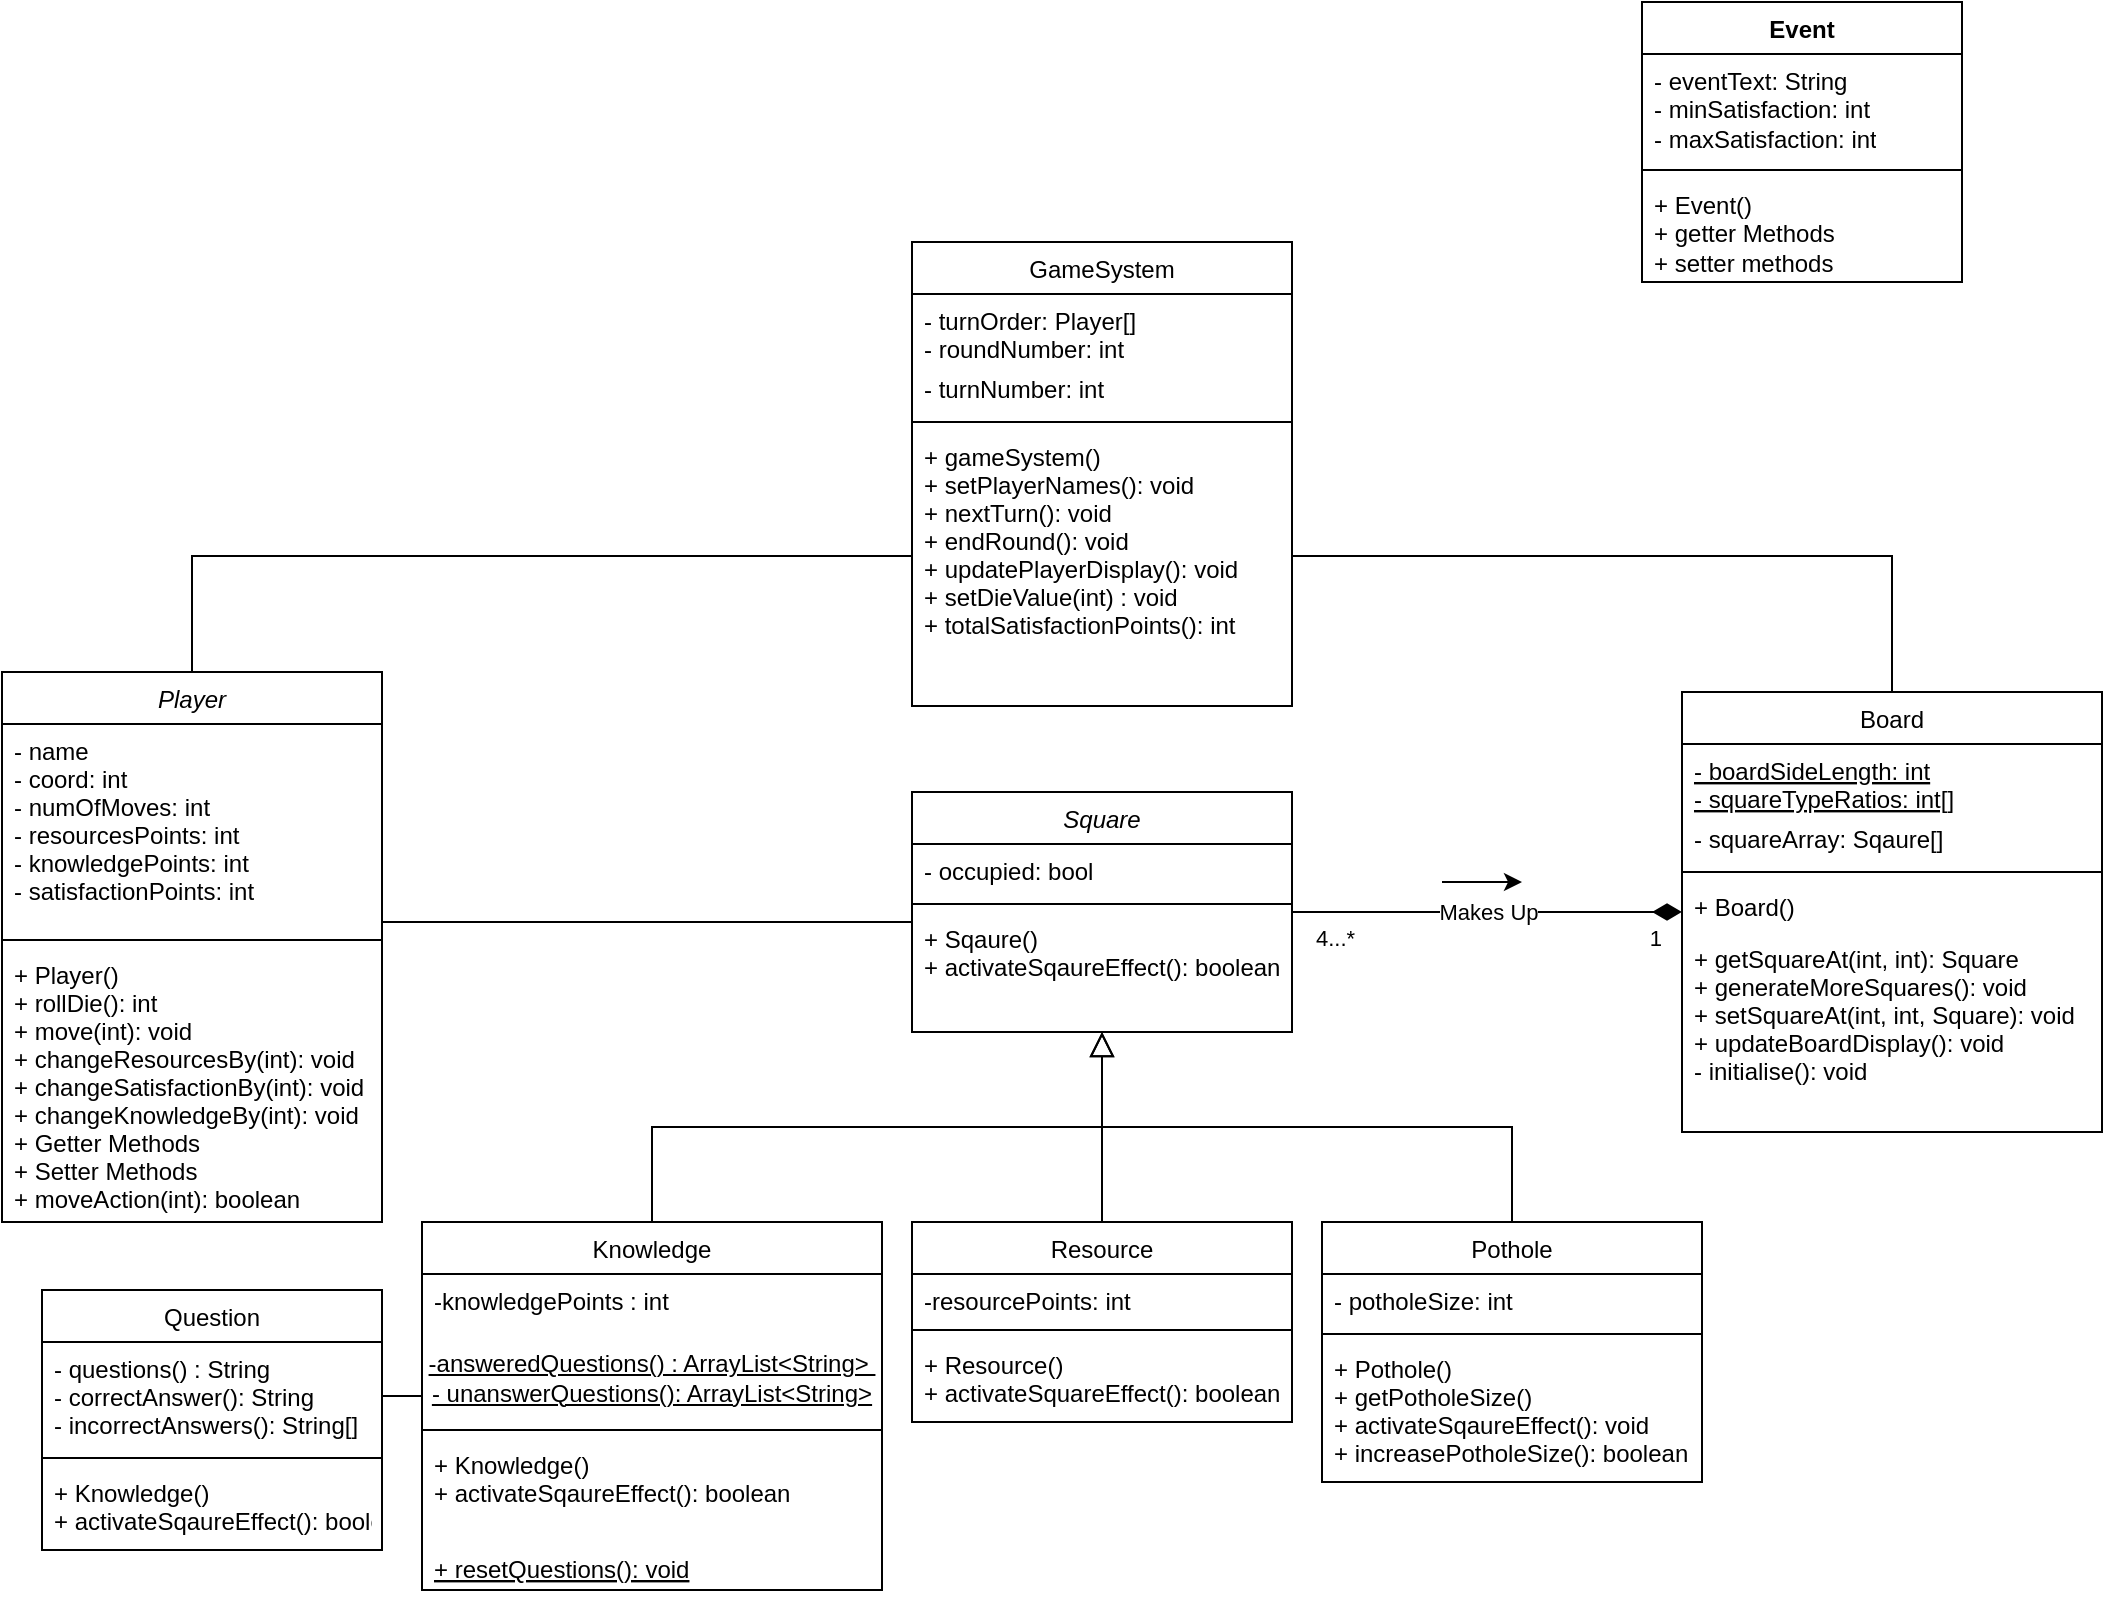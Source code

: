 <mxfile>
    <diagram id="C5RBs43oDa-KdzZeNtuy" name="Page-1">
        <mxGraphModel dx="2052" dy="1785" grid="1" gridSize="10" guides="1" tooltips="1" connect="1" arrows="1" fold="1" page="1" pageScale="1" pageWidth="827" pageHeight="1169" math="0" shadow="0">
            <root>
                <mxCell id="WIyWlLk6GJQsqaUBKTNV-0"/>
                <mxCell id="WIyWlLk6GJQsqaUBKTNV-1" parent="WIyWlLk6GJQsqaUBKTNV-0"/>
                <mxCell id="zkfFHV4jXpPFQw0GAbJ--0" value="Square" style="swimlane;fontStyle=2;align=center;verticalAlign=top;childLayout=stackLayout;horizontal=1;startSize=26;horizontalStack=0;resizeParent=1;resizeLast=0;collapsible=1;marginBottom=0;rounded=0;shadow=0;strokeWidth=1;" parent="WIyWlLk6GJQsqaUBKTNV-1" vertex="1">
                    <mxGeometry x="215" y="145" width="190" height="120" as="geometry">
                        <mxRectangle x="230" y="140" width="160" height="26" as="alternateBounds"/>
                    </mxGeometry>
                </mxCell>
                <mxCell id="zkfFHV4jXpPFQw0GAbJ--1" value="- occupied: bool" style="text;align=left;verticalAlign=top;spacingLeft=4;spacingRight=4;overflow=hidden;rotatable=0;points=[[0,0.5],[1,0.5]];portConstraint=eastwest;" parent="zkfFHV4jXpPFQw0GAbJ--0" vertex="1">
                    <mxGeometry y="26" width="190" height="26" as="geometry"/>
                </mxCell>
                <mxCell id="zkfFHV4jXpPFQw0GAbJ--4" value="" style="line;html=1;strokeWidth=1;align=left;verticalAlign=middle;spacingTop=-1;spacingLeft=3;spacingRight=3;rotatable=0;labelPosition=right;points=[];portConstraint=eastwest;" parent="zkfFHV4jXpPFQw0GAbJ--0" vertex="1">
                    <mxGeometry y="52" width="190" height="8" as="geometry"/>
                </mxCell>
                <mxCell id="zkfFHV4jXpPFQw0GAbJ--5" value="+ Sqaure()&#10;+ activateSqaureEffect(): boolean" style="text;align=left;verticalAlign=top;spacingLeft=4;spacingRight=4;overflow=hidden;rotatable=0;points=[[0,0.5],[1,0.5]];portConstraint=eastwest;" parent="zkfFHV4jXpPFQw0GAbJ--0" vertex="1">
                    <mxGeometry y="60" width="190" height="40" as="geometry"/>
                </mxCell>
                <mxCell id="zkfFHV4jXpPFQw0GAbJ--6" value="Knowledge" style="swimlane;fontStyle=0;align=center;verticalAlign=top;childLayout=stackLayout;horizontal=1;startSize=26;horizontalStack=0;resizeParent=1;resizeLast=0;collapsible=1;marginBottom=0;rounded=0;shadow=0;strokeWidth=1;" parent="WIyWlLk6GJQsqaUBKTNV-1" vertex="1">
                    <mxGeometry x="-30" y="360" width="230" height="184" as="geometry">
                        <mxRectangle x="130" y="380" width="160" height="26" as="alternateBounds"/>
                    </mxGeometry>
                </mxCell>
                <mxCell id="zkfFHV4jXpPFQw0GAbJ--8" value="-knowledgePoints : int&#10;" style="text;align=left;verticalAlign=top;spacingLeft=4;spacingRight=4;overflow=hidden;rotatable=0;points=[[0,0.5],[1,0.5]];portConstraint=eastwest;rounded=0;shadow=0;html=0;fontStyle=0" parent="zkfFHV4jXpPFQw0GAbJ--6" vertex="1">
                    <mxGeometry y="26" width="230" height="30" as="geometry"/>
                </mxCell>
                <mxCell id="tvutdW0yKNzAz1rQVRtP-0" value="&lt;u&gt;-answeredQuestions() : ArrayList&amp;lt;String&amp;gt;&amp;nbsp;&lt;/u&gt;&lt;div&gt;&lt;u&gt;- unanswerQuestions(): ArrayList&amp;lt;String&amp;gt;&lt;/u&gt;&lt;/div&gt;" style="text;html=1;align=center;verticalAlign=middle;whiteSpace=wrap;rounded=0;" parent="zkfFHV4jXpPFQw0GAbJ--6" vertex="1">
                    <mxGeometry y="56" width="230" height="44" as="geometry"/>
                </mxCell>
                <mxCell id="zkfFHV4jXpPFQw0GAbJ--9" value="" style="line;html=1;strokeWidth=1;align=left;verticalAlign=middle;spacingTop=-1;spacingLeft=3;spacingRight=3;rotatable=0;labelPosition=right;points=[];portConstraint=eastwest;" parent="zkfFHV4jXpPFQw0GAbJ--6" vertex="1">
                    <mxGeometry y="100" width="230" height="8" as="geometry"/>
                </mxCell>
                <mxCell id="zkfFHV4jXpPFQw0GAbJ--11" value="+ Knowledge()&#10;+ activateSqaureEffect(): boolean&#10;" style="text;align=left;verticalAlign=top;spacingLeft=4;spacingRight=4;overflow=hidden;rotatable=0;points=[[0,0.5],[1,0.5]];portConstraint=eastwest;fontStyle=0" parent="zkfFHV4jXpPFQw0GAbJ--6" vertex="1">
                    <mxGeometry y="108" width="230" height="52" as="geometry"/>
                </mxCell>
                <mxCell id="n6jKxMqCCG3yjD-b-ZIc-4" value="+ resetQuestions(): void" style="text;align=left;verticalAlign=top;spacingLeft=4;spacingRight=4;overflow=hidden;rotatable=0;points=[[0,0.5],[1,0.5]];portConstraint=eastwest;rounded=0;shadow=0;html=0;fontStyle=4" parent="zkfFHV4jXpPFQw0GAbJ--6" vertex="1">
                    <mxGeometry y="160" width="230" height="24" as="geometry"/>
                </mxCell>
                <mxCell id="zkfFHV4jXpPFQw0GAbJ--12" value="" style="endArrow=block;endSize=10;endFill=0;shadow=0;strokeWidth=1;rounded=0;curved=0;edgeStyle=elbowEdgeStyle;elbow=vertical;" parent="WIyWlLk6GJQsqaUBKTNV-1" source="zkfFHV4jXpPFQw0GAbJ--6" target="zkfFHV4jXpPFQw0GAbJ--0" edge="1">
                    <mxGeometry width="160" relative="1" as="geometry">
                        <mxPoint x="200" y="203" as="sourcePoint"/>
                        <mxPoint x="200" y="203" as="targetPoint"/>
                    </mxGeometry>
                </mxCell>
                <mxCell id="zkfFHV4jXpPFQw0GAbJ--13" value="Pothole" style="swimlane;fontStyle=0;align=center;verticalAlign=top;childLayout=stackLayout;horizontal=1;startSize=26;horizontalStack=0;resizeParent=1;resizeLast=0;collapsible=1;marginBottom=0;rounded=0;shadow=0;strokeWidth=1;" parent="WIyWlLk6GJQsqaUBKTNV-1" vertex="1">
                    <mxGeometry x="420" y="360" width="190" height="130" as="geometry">
                        <mxRectangle x="340" y="380" width="170" height="26" as="alternateBounds"/>
                    </mxGeometry>
                </mxCell>
                <mxCell id="zkfFHV4jXpPFQw0GAbJ--14" value="- potholeSize: int" style="text;align=left;verticalAlign=top;spacingLeft=4;spacingRight=4;overflow=hidden;rotatable=0;points=[[0,0.5],[1,0.5]];portConstraint=eastwest;" parent="zkfFHV4jXpPFQw0GAbJ--13" vertex="1">
                    <mxGeometry y="26" width="190" height="26" as="geometry"/>
                </mxCell>
                <mxCell id="zkfFHV4jXpPFQw0GAbJ--15" value="" style="line;html=1;strokeWidth=1;align=left;verticalAlign=middle;spacingTop=-1;spacingLeft=3;spacingRight=3;rotatable=0;labelPosition=right;points=[];portConstraint=eastwest;" parent="zkfFHV4jXpPFQw0GAbJ--13" vertex="1">
                    <mxGeometry y="52" width="190" height="8" as="geometry"/>
                </mxCell>
                <mxCell id="RARG5RGRjb6oG-_tyjwV-2" value="+ Pothole()&#10;+ getPotholeSize()&#10;+ activateSqaureEffect(): void&#10;+ increasePotholeSize(): boolean" style="text;align=left;verticalAlign=top;spacingLeft=4;spacingRight=4;overflow=hidden;rotatable=0;points=[[0,0.5],[1,0.5]];portConstraint=eastwest;" parent="zkfFHV4jXpPFQw0GAbJ--13" vertex="1">
                    <mxGeometry y="60" width="190" height="70" as="geometry"/>
                </mxCell>
                <mxCell id="zkfFHV4jXpPFQw0GAbJ--16" value="" style="endArrow=block;endSize=10;endFill=0;shadow=0;strokeWidth=1;rounded=0;curved=0;edgeStyle=elbowEdgeStyle;elbow=vertical;" parent="WIyWlLk6GJQsqaUBKTNV-1" source="zkfFHV4jXpPFQw0GAbJ--13" target="zkfFHV4jXpPFQw0GAbJ--0" edge="1">
                    <mxGeometry width="160" relative="1" as="geometry">
                        <mxPoint x="210" y="373" as="sourcePoint"/>
                        <mxPoint x="310" y="271" as="targetPoint"/>
                    </mxGeometry>
                </mxCell>
                <mxCell id="zkfFHV4jXpPFQw0GAbJ--17" value="Board" style="swimlane;fontStyle=0;align=center;verticalAlign=top;childLayout=stackLayout;horizontal=1;startSize=26;horizontalStack=0;resizeParent=1;resizeLast=0;collapsible=1;marginBottom=0;rounded=0;shadow=0;strokeWidth=1;" parent="WIyWlLk6GJQsqaUBKTNV-1" vertex="1">
                    <mxGeometry x="600" y="95" width="210" height="220" as="geometry">
                        <mxRectangle x="550" y="140" width="160" height="26" as="alternateBounds"/>
                    </mxGeometry>
                </mxCell>
                <mxCell id="zkfFHV4jXpPFQw0GAbJ--18" value="- boardSideLength: int&#10;- squareTypeRatios: int[]" style="text;align=left;verticalAlign=top;spacingLeft=4;spacingRight=4;overflow=hidden;rotatable=0;points=[[0,0.5],[1,0.5]];portConstraint=eastwest;fontStyle=4" parent="zkfFHV4jXpPFQw0GAbJ--17" vertex="1">
                    <mxGeometry y="26" width="210" height="34" as="geometry"/>
                </mxCell>
                <mxCell id="zkfFHV4jXpPFQw0GAbJ--19" value="- squareArray: Sqaure[]" style="text;align=left;verticalAlign=top;spacingLeft=4;spacingRight=4;overflow=hidden;rotatable=0;points=[[0,0.5],[1,0.5]];portConstraint=eastwest;rounded=0;shadow=0;html=0;" parent="zkfFHV4jXpPFQw0GAbJ--17" vertex="1">
                    <mxGeometry y="60" width="210" height="26" as="geometry"/>
                </mxCell>
                <mxCell id="zkfFHV4jXpPFQw0GAbJ--23" value="" style="line;html=1;strokeWidth=1;align=left;verticalAlign=middle;spacingTop=-1;spacingLeft=3;spacingRight=3;rotatable=0;labelPosition=right;points=[];portConstraint=eastwest;" parent="zkfFHV4jXpPFQw0GAbJ--17" vertex="1">
                    <mxGeometry y="86" width="210" height="8" as="geometry"/>
                </mxCell>
                <mxCell id="zkfFHV4jXpPFQw0GAbJ--24" value="+ Board()" style="text;align=left;verticalAlign=top;spacingLeft=4;spacingRight=4;overflow=hidden;rotatable=0;points=[[0,0.5],[1,0.5]];portConstraint=eastwest;" parent="zkfFHV4jXpPFQw0GAbJ--17" vertex="1">
                    <mxGeometry y="94" width="210" height="26" as="geometry"/>
                </mxCell>
                <mxCell id="zkfFHV4jXpPFQw0GAbJ--25" value="+ getSquareAt(int, int): Square&#10;+ generateMoreSquares(): void&#10;+ setSquareAt(int, int, Square): void&#10;+ updateBoardDisplay(): void&#10;- initialise(): void&#10;" style="text;align=left;verticalAlign=top;spacingLeft=4;spacingRight=4;overflow=hidden;rotatable=0;points=[[0,0.5],[1,0.5]];portConstraint=eastwest;" parent="zkfFHV4jXpPFQw0GAbJ--17" vertex="1">
                    <mxGeometry y="120" width="210" height="100" as="geometry"/>
                </mxCell>
                <mxCell id="RARG5RGRjb6oG-_tyjwV-3" value="Resource" style="swimlane;fontStyle=0;align=center;verticalAlign=top;childLayout=stackLayout;horizontal=1;startSize=26;horizontalStack=0;resizeParent=1;resizeLast=0;collapsible=1;marginBottom=0;rounded=0;shadow=0;strokeWidth=1;" parent="WIyWlLk6GJQsqaUBKTNV-1" vertex="1">
                    <mxGeometry x="215" y="360" width="190" height="100" as="geometry">
                        <mxRectangle x="130" y="380" width="160" height="26" as="alternateBounds"/>
                    </mxGeometry>
                </mxCell>
                <mxCell id="RARG5RGRjb6oG-_tyjwV-4" value="-resourcePoints: int" style="text;align=left;verticalAlign=top;spacingLeft=4;spacingRight=4;overflow=hidden;rotatable=0;points=[[0,0.5],[1,0.5]];portConstraint=eastwest;rounded=0;shadow=0;html=0;" parent="RARG5RGRjb6oG-_tyjwV-3" vertex="1">
                    <mxGeometry y="26" width="190" height="24" as="geometry"/>
                </mxCell>
                <mxCell id="RARG5RGRjb6oG-_tyjwV-5" value="" style="line;html=1;strokeWidth=1;align=left;verticalAlign=middle;spacingTop=-1;spacingLeft=3;spacingRight=3;rotatable=0;labelPosition=right;points=[];portConstraint=eastwest;" parent="RARG5RGRjb6oG-_tyjwV-3" vertex="1">
                    <mxGeometry y="50" width="190" height="8" as="geometry"/>
                </mxCell>
                <mxCell id="RARG5RGRjb6oG-_tyjwV-6" value="+ Resource()&#10;+ activateSquareEffect(): boolean" style="text;align=left;verticalAlign=top;spacingLeft=4;spacingRight=4;overflow=hidden;rotatable=0;points=[[0,0.5],[1,0.5]];portConstraint=eastwest;" parent="RARG5RGRjb6oG-_tyjwV-3" vertex="1">
                    <mxGeometry y="58" width="190" height="40" as="geometry"/>
                </mxCell>
                <mxCell id="RARG5RGRjb6oG-_tyjwV-7" value="" style="endArrow=none;html=1;rounded=0;exitX=0.5;exitY=0;exitDx=0;exitDy=0;" parent="WIyWlLk6GJQsqaUBKTNV-1" source="RARG5RGRjb6oG-_tyjwV-3" edge="1">
                    <mxGeometry width="50" height="50" relative="1" as="geometry">
                        <mxPoint x="350" y="260" as="sourcePoint"/>
                        <mxPoint x="310" y="310" as="targetPoint"/>
                    </mxGeometry>
                </mxCell>
                <mxCell id="RARG5RGRjb6oG-_tyjwV-11" value="Makes Up" style="endArrow=diamondThin;html=1;endSize=12;startArrow=none;startSize=14;startFill=0;edgeStyle=orthogonalEdgeStyle;rounded=0;endFill=1;" parent="WIyWlLk6GJQsqaUBKTNV-1" source="zkfFHV4jXpPFQw0GAbJ--0" target="zkfFHV4jXpPFQw0GAbJ--17" edge="1">
                    <mxGeometry relative="1" as="geometry">
                        <mxPoint x="410" y="240" as="sourcePoint"/>
                        <mxPoint x="570" y="240" as="targetPoint"/>
                        <mxPoint as="offset"/>
                    </mxGeometry>
                </mxCell>
                <mxCell id="RARG5RGRjb6oG-_tyjwV-12" value="4...*" style="edgeLabel;resizable=0;html=1;align=left;verticalAlign=top;" parent="RARG5RGRjb6oG-_tyjwV-11" connectable="0" vertex="1">
                    <mxGeometry x="-1" relative="1" as="geometry">
                        <mxPoint x="10" as="offset"/>
                    </mxGeometry>
                </mxCell>
                <mxCell id="RARG5RGRjb6oG-_tyjwV-13" value="1" style="edgeLabel;resizable=0;html=1;align=right;verticalAlign=top;" parent="RARG5RGRjb6oG-_tyjwV-11" connectable="0" vertex="1">
                    <mxGeometry x="1" relative="1" as="geometry">
                        <mxPoint x="-10" as="offset"/>
                    </mxGeometry>
                </mxCell>
                <mxCell id="RARG5RGRjb6oG-_tyjwV-14" value="" style="endArrow=classic;html=1;rounded=0;" parent="WIyWlLk6GJQsqaUBKTNV-1" edge="1">
                    <mxGeometry width="50" height="50" relative="1" as="geometry">
                        <mxPoint x="480" y="190" as="sourcePoint"/>
                        <mxPoint x="520" y="190" as="targetPoint"/>
                    </mxGeometry>
                </mxCell>
                <mxCell id="RARG5RGRjb6oG-_tyjwV-17" value="Player" style="swimlane;fontStyle=2;align=center;verticalAlign=top;childLayout=stackLayout;horizontal=1;startSize=26;horizontalStack=0;resizeParent=1;resizeLast=0;collapsible=1;marginBottom=0;rounded=0;shadow=0;strokeWidth=1;" parent="WIyWlLk6GJQsqaUBKTNV-1" vertex="1">
                    <mxGeometry x="-240" y="85" width="190" height="275" as="geometry">
                        <mxRectangle x="230" y="140" width="160" height="26" as="alternateBounds"/>
                    </mxGeometry>
                </mxCell>
                <mxCell id="RARG5RGRjb6oG-_tyjwV-18" value="- name&#10;- coord: int&#10;- numOfMoves: int&#10;- resourcesPoints: int&#10;- knowledgePoints: int&#10;- satisfactionPoints: int&#10;" style="text;align=left;verticalAlign=top;spacingLeft=4;spacingRight=4;overflow=hidden;rotatable=0;points=[[0,0.5],[1,0.5]];portConstraint=eastwest;" parent="RARG5RGRjb6oG-_tyjwV-17" vertex="1">
                    <mxGeometry y="26" width="190" height="104" as="geometry"/>
                </mxCell>
                <mxCell id="RARG5RGRjb6oG-_tyjwV-19" value="" style="line;html=1;strokeWidth=1;align=left;verticalAlign=middle;spacingTop=-1;spacingLeft=3;spacingRight=3;rotatable=0;labelPosition=right;points=[];portConstraint=eastwest;" parent="RARG5RGRjb6oG-_tyjwV-17" vertex="1">
                    <mxGeometry y="130" width="190" height="8" as="geometry"/>
                </mxCell>
                <mxCell id="RARG5RGRjb6oG-_tyjwV-20" value="+ Player()&#10;+ rollDie(): int&#10;+ move(int): void&#10;+ changeResourcesBy(int): void&#10;+ changeSatisfactionBy(int): void&#10;+ changeKnowledgeBy(int): void&#10;+ Getter Methods&#10;+ Setter Methods&#10;+ moveAction(int): boolean&#10; " style="text;align=left;verticalAlign=top;spacingLeft=4;spacingRight=4;overflow=hidden;rotatable=0;points=[[0,0.5],[1,0.5]];portConstraint=eastwest;fontColor=#000000;" parent="RARG5RGRjb6oG-_tyjwV-17" vertex="1">
                    <mxGeometry y="138" width="190" height="132" as="geometry"/>
                </mxCell>
                <mxCell id="RARG5RGRjb6oG-_tyjwV-22" value="" style="endArrow=none;html=1;rounded=0;edgeStyle=orthogonalEdgeStyle;" parent="WIyWlLk6GJQsqaUBKTNV-1" source="RARG5RGRjb6oG-_tyjwV-17" target="zkfFHV4jXpPFQw0GAbJ--0" edge="1">
                    <mxGeometry width="50" height="50" relative="1" as="geometry">
                        <mxPoint x="80" y="200" as="sourcePoint"/>
                        <mxPoint x="130" y="150" as="targetPoint"/>
                        <Array as="points">
                            <mxPoint x="110" y="210"/>
                            <mxPoint x="110" y="210"/>
                        </Array>
                    </mxGeometry>
                </mxCell>
                <mxCell id="n6jKxMqCCG3yjD-b-ZIc-0" value="Question" style="swimlane;fontStyle=0;align=center;verticalAlign=top;childLayout=stackLayout;horizontal=1;startSize=26;horizontalStack=0;resizeParent=1;resizeLast=0;collapsible=1;marginBottom=0;rounded=0;shadow=0;strokeWidth=1;" parent="WIyWlLk6GJQsqaUBKTNV-1" vertex="1">
                    <mxGeometry x="-220" y="394" width="170" height="130" as="geometry">
                        <mxRectangle x="130" y="380" width="160" height="26" as="alternateBounds"/>
                    </mxGeometry>
                </mxCell>
                <mxCell id="n6jKxMqCCG3yjD-b-ZIc-1" value="- questions() : String&#10;- correctAnswer(): String&#10;- incorrectAnswers(): String[]" style="text;align=left;verticalAlign=top;spacingLeft=4;spacingRight=4;overflow=hidden;rotatable=0;points=[[0,0.5],[1,0.5]];portConstraint=eastwest;rounded=0;shadow=0;html=0;fontStyle=0" parent="n6jKxMqCCG3yjD-b-ZIc-0" vertex="1">
                    <mxGeometry y="26" width="170" height="54" as="geometry"/>
                </mxCell>
                <mxCell id="n6jKxMqCCG3yjD-b-ZIc-2" value="" style="line;html=1;strokeWidth=1;align=left;verticalAlign=middle;spacingTop=-1;spacingLeft=3;spacingRight=3;rotatable=0;labelPosition=right;points=[];portConstraint=eastwest;" parent="n6jKxMqCCG3yjD-b-ZIc-0" vertex="1">
                    <mxGeometry y="80" width="170" height="8" as="geometry"/>
                </mxCell>
                <mxCell id="n6jKxMqCCG3yjD-b-ZIc-3" value="+ Knowledge()&#10;+ activateSqaureEffect(): boolean&#10;" style="text;align=left;verticalAlign=top;spacingLeft=4;spacingRight=4;overflow=hidden;rotatable=0;points=[[0,0.5],[1,0.5]];portConstraint=eastwest;" parent="n6jKxMqCCG3yjD-b-ZIc-0" vertex="1">
                    <mxGeometry y="88" width="170" height="42" as="geometry"/>
                </mxCell>
                <mxCell id="tvutdW0yKNzAz1rQVRtP-1" style="edgeStyle=orthogonalEdgeStyle;rounded=0;orthogonalLoop=1;jettySize=auto;html=1;exitX=1;exitY=0.5;exitDx=0;exitDy=0;entryX=0;entryY=0.75;entryDx=0;entryDy=0;endArrow=none;endFill=0;" parent="WIyWlLk6GJQsqaUBKTNV-1" source="n6jKxMqCCG3yjD-b-ZIc-1" target="tvutdW0yKNzAz1rQVRtP-0" edge="1">
                    <mxGeometry relative="1" as="geometry"/>
                </mxCell>
                <mxCell id="tvutdW0yKNzAz1rQVRtP-5" value="GameSystem" style="swimlane;fontStyle=0;align=center;verticalAlign=top;childLayout=stackLayout;horizontal=1;startSize=26;horizontalStack=0;resizeParent=1;resizeLast=0;collapsible=1;marginBottom=0;rounded=0;shadow=0;strokeWidth=1;" parent="WIyWlLk6GJQsqaUBKTNV-1" vertex="1">
                    <mxGeometry x="215" y="-130" width="190" height="232" as="geometry">
                        <mxRectangle x="550" y="140" width="160" height="26" as="alternateBounds"/>
                    </mxGeometry>
                </mxCell>
                <mxCell id="tvutdW0yKNzAz1rQVRtP-8" value="- turnOrder: Player[]&#10;- roundNumber: int" style="text;align=left;verticalAlign=top;spacingLeft=4;spacingRight=4;overflow=hidden;rotatable=0;points=[[0,0.5],[1,0.5]];portConstraint=eastwest;rounded=0;shadow=0;html=0;" parent="tvutdW0yKNzAz1rQVRtP-5" vertex="1">
                    <mxGeometry y="26" width="190" height="34" as="geometry"/>
                </mxCell>
                <mxCell id="tvutdW0yKNzAz1rQVRtP-9" value="- turnNumber: int" style="text;align=left;verticalAlign=top;spacingLeft=4;spacingRight=4;overflow=hidden;rotatable=0;points=[[0,0.5],[1,0.5]];portConstraint=eastwest;rounded=0;shadow=0;html=0;" parent="tvutdW0yKNzAz1rQVRtP-5" vertex="1">
                    <mxGeometry y="60" width="190" height="26" as="geometry"/>
                </mxCell>
                <mxCell id="tvutdW0yKNzAz1rQVRtP-10" value="" style="line;html=1;strokeWidth=1;align=left;verticalAlign=middle;spacingTop=-1;spacingLeft=3;spacingRight=3;rotatable=0;labelPosition=right;points=[];portConstraint=eastwest;" parent="tvutdW0yKNzAz1rQVRtP-5" vertex="1">
                    <mxGeometry y="86" width="190" height="8" as="geometry"/>
                </mxCell>
                <mxCell id="tvutdW0yKNzAz1rQVRtP-12" value="+ gameSystem()&#10;+ setPlayerNames(): void&#10;+ nextTurn(): void&#10;+ endRound(): void &#10;+ updatePlayerDisplay(): void&#10;+ setDieValue(int) : void&#10;+ totalSatisfactionPoints(): int&#10;&#10;" style="text;align=left;verticalAlign=top;spacingLeft=4;spacingRight=4;overflow=hidden;rotatable=0;points=[[0,0.5],[1,0.5]];portConstraint=eastwest;" parent="tvutdW0yKNzAz1rQVRtP-5" vertex="1">
                    <mxGeometry y="94" width="190" height="126" as="geometry"/>
                </mxCell>
                <mxCell id="tvutdW0yKNzAz1rQVRtP-14" style="edgeStyle=orthogonalEdgeStyle;rounded=0;orthogonalLoop=1;jettySize=auto;html=1;exitX=1;exitY=0.5;exitDx=0;exitDy=0;entryX=0.5;entryY=0;entryDx=0;entryDy=0;endArrow=none;endFill=0;" parent="WIyWlLk6GJQsqaUBKTNV-1" source="tvutdW0yKNzAz1rQVRtP-12" target="zkfFHV4jXpPFQw0GAbJ--17" edge="1">
                    <mxGeometry relative="1" as="geometry"/>
                </mxCell>
                <mxCell id="tvutdW0yKNzAz1rQVRtP-15" style="edgeStyle=orthogonalEdgeStyle;rounded=0;orthogonalLoop=1;jettySize=auto;html=1;exitX=0;exitY=0.5;exitDx=0;exitDy=0;entryX=0.5;entryY=0;entryDx=0;entryDy=0;endArrow=none;endFill=0;" parent="WIyWlLk6GJQsqaUBKTNV-1" source="tvutdW0yKNzAz1rQVRtP-12" target="RARG5RGRjb6oG-_tyjwV-17" edge="1">
                    <mxGeometry relative="1" as="geometry"/>
                </mxCell>
                <mxCell id="tvutdW0yKNzAz1rQVRtP-22" value="Event" style="swimlane;fontStyle=1;align=center;verticalAlign=top;childLayout=stackLayout;horizontal=1;startSize=26;horizontalStack=0;resizeParent=1;resizeParentMax=0;resizeLast=0;collapsible=1;marginBottom=0;whiteSpace=wrap;html=1;" parent="WIyWlLk6GJQsqaUBKTNV-1" vertex="1">
                    <mxGeometry x="580" y="-250" width="160" height="140" as="geometry"/>
                </mxCell>
                <mxCell id="tvutdW0yKNzAz1rQVRtP-23" value="- eventText: String&lt;div&gt;- minSatisfaction: int&lt;/div&gt;&lt;div&gt;- maxSatisfaction: int&lt;/div&gt;" style="text;strokeColor=none;fillColor=none;align=left;verticalAlign=top;spacingLeft=4;spacingRight=4;overflow=hidden;rotatable=0;points=[[0,0.5],[1,0.5]];portConstraint=eastwest;whiteSpace=wrap;html=1;" parent="tvutdW0yKNzAz1rQVRtP-22" vertex="1">
                    <mxGeometry y="26" width="160" height="54" as="geometry"/>
                </mxCell>
                <mxCell id="tvutdW0yKNzAz1rQVRtP-24" value="" style="line;strokeWidth=1;fillColor=none;align=left;verticalAlign=middle;spacingTop=-1;spacingLeft=3;spacingRight=3;rotatable=0;labelPosition=right;points=[];portConstraint=eastwest;strokeColor=inherit;" parent="tvutdW0yKNzAz1rQVRtP-22" vertex="1">
                    <mxGeometry y="80" width="160" height="8" as="geometry"/>
                </mxCell>
                <mxCell id="tvutdW0yKNzAz1rQVRtP-25" value="&lt;div&gt;+ Event()&lt;/div&gt;+ getter Methods&lt;div&gt;+ setter methods&lt;/div&gt;&lt;div&gt;&lt;br&gt;&lt;/div&gt;" style="text;strokeColor=none;fillColor=none;align=left;verticalAlign=top;spacingLeft=4;spacingRight=4;overflow=hidden;rotatable=0;points=[[0,0.5],[1,0.5]];portConstraint=eastwest;whiteSpace=wrap;html=1;" parent="tvutdW0yKNzAz1rQVRtP-22" vertex="1">
                    <mxGeometry y="88" width="160" height="52" as="geometry"/>
                </mxCell>
            </root>
        </mxGraphModel>
    </diagram>
</mxfile>